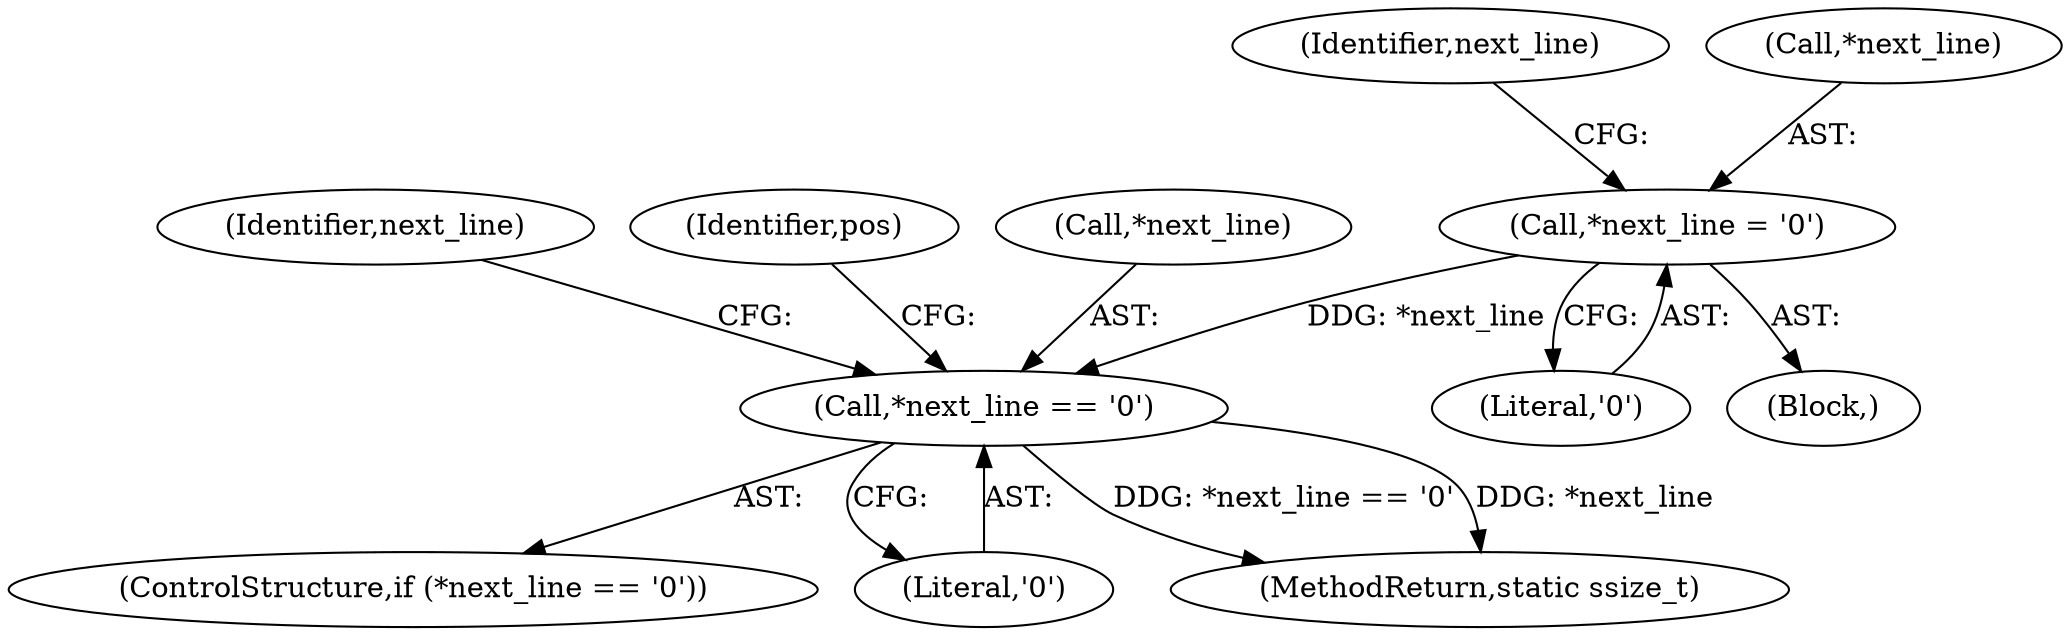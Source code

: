 digraph "0_linux_d2f007dbe7e4c9583eea6eb04d60001e85c6f1bd@pointer" {
"1000221" [label="(Call,*next_line = '\0')"];
"1000228" [label="(Call,*next_line == '\0')"];
"1000227" [label="(ControlStructure,if (*next_line == '\0'))"];
"1000221" [label="(Call,*next_line = '\0')"];
"1000233" [label="(Identifier,next_line)"];
"1000236" [label="(Identifier,pos)"];
"1000231" [label="(Literal,'\0')"];
"1000228" [label="(Call,*next_line == '\0')"];
"1000224" [label="(Literal,'\0')"];
"1000220" [label="(Block,)"];
"1000229" [label="(Call,*next_line)"];
"1000577" [label="(MethodReturn,static ssize_t)"];
"1000226" [label="(Identifier,next_line)"];
"1000222" [label="(Call,*next_line)"];
"1000221" -> "1000220"  [label="AST: "];
"1000221" -> "1000224"  [label="CFG: "];
"1000222" -> "1000221"  [label="AST: "];
"1000224" -> "1000221"  [label="AST: "];
"1000226" -> "1000221"  [label="CFG: "];
"1000221" -> "1000228"  [label="DDG: *next_line"];
"1000228" -> "1000227"  [label="AST: "];
"1000228" -> "1000231"  [label="CFG: "];
"1000229" -> "1000228"  [label="AST: "];
"1000231" -> "1000228"  [label="AST: "];
"1000233" -> "1000228"  [label="CFG: "];
"1000236" -> "1000228"  [label="CFG: "];
"1000228" -> "1000577"  [label="DDG: *next_line == '\0'"];
"1000228" -> "1000577"  [label="DDG: *next_line"];
}
